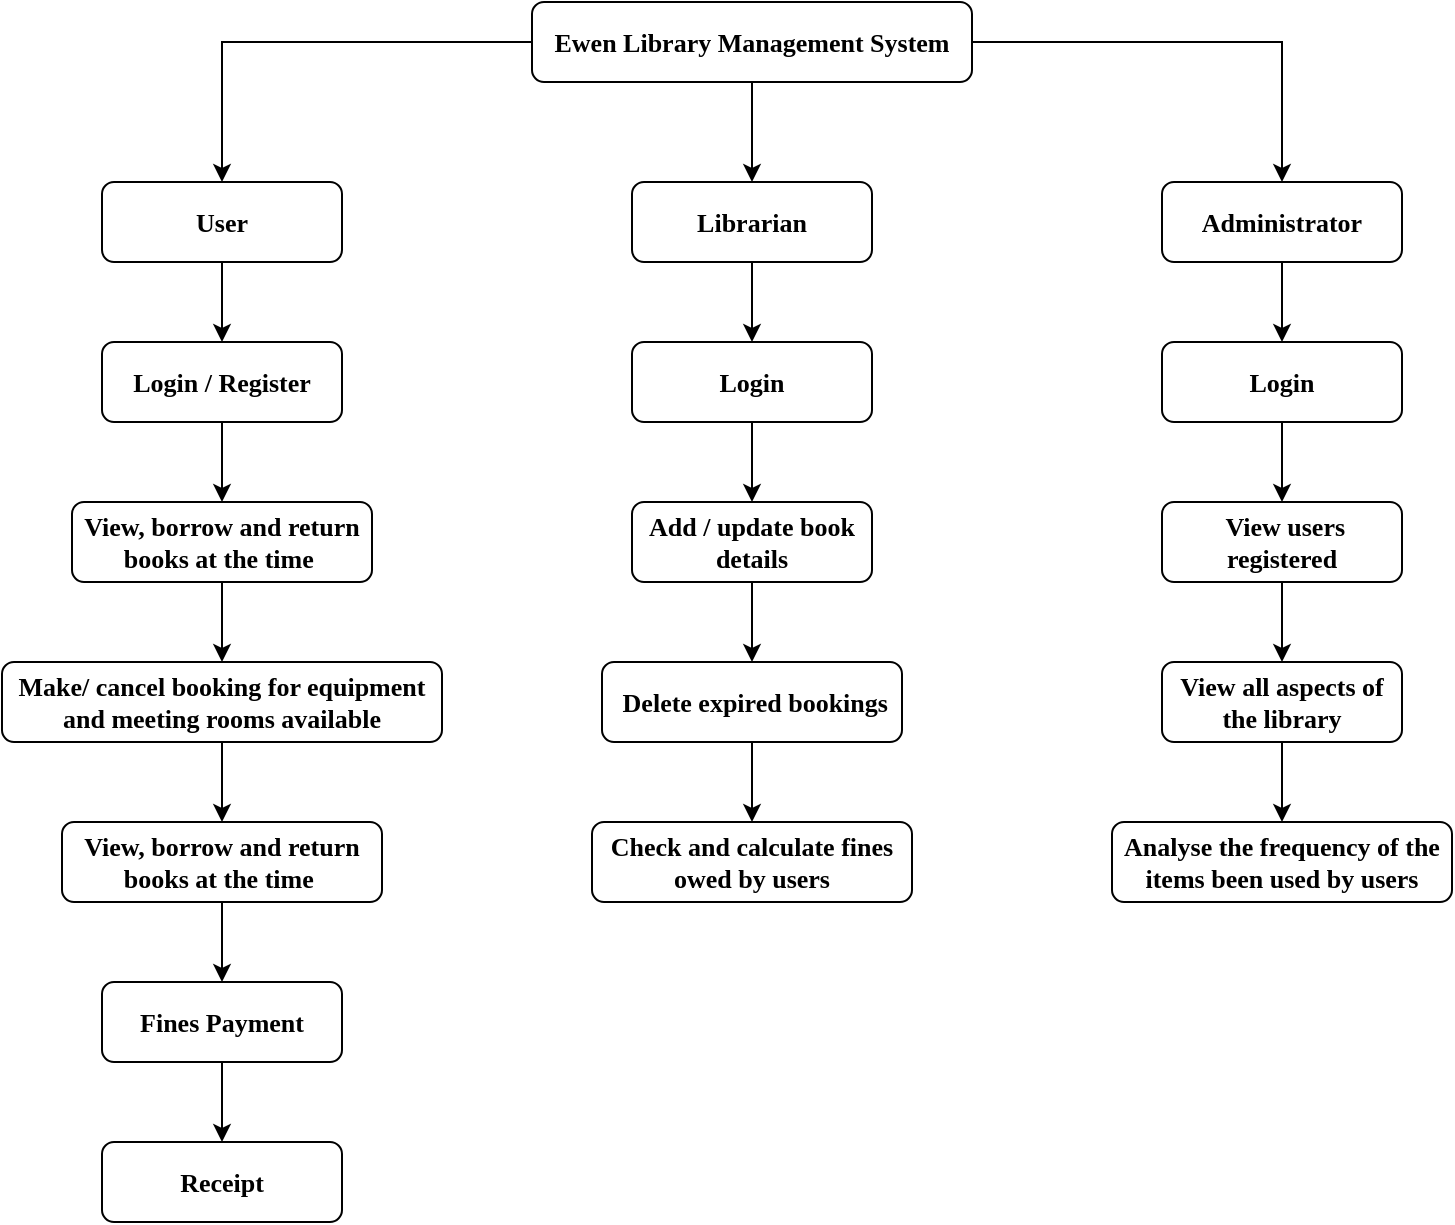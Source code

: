 <mxfile version="24.8.0">
  <diagram id="C5RBs43oDa-KdzZeNtuy" name="Page-1">
    <mxGraphModel dx="1156" dy="611" grid="1" gridSize="10" guides="1" tooltips="1" connect="1" arrows="1" fold="1" page="1" pageScale="1" pageWidth="827" pageHeight="1169" math="0" shadow="0">
      <root>
        <mxCell id="WIyWlLk6GJQsqaUBKTNV-0" />
        <mxCell id="WIyWlLk6GJQsqaUBKTNV-1" parent="WIyWlLk6GJQsqaUBKTNV-0" />
        <mxCell id="j8MlA-ELKG5osYsJ9oKs-2" style="edgeStyle=orthogonalEdgeStyle;rounded=0;orthogonalLoop=1;jettySize=auto;html=1;exitX=1;exitY=0.5;exitDx=0;exitDy=0;fontStyle=1;fontFamily=Times New Roman;fontSize=13;" edge="1" parent="WIyWlLk6GJQsqaUBKTNV-1" source="WIyWlLk6GJQsqaUBKTNV-3" target="WIyWlLk6GJQsqaUBKTNV-11">
          <mxGeometry relative="1" as="geometry" />
        </mxCell>
        <mxCell id="j8MlA-ELKG5osYsJ9oKs-3" style="edgeStyle=orthogonalEdgeStyle;rounded=0;orthogonalLoop=1;jettySize=auto;html=1;exitX=0;exitY=0.5;exitDx=0;exitDy=0;fontStyle=1;fontFamily=Times New Roman;fontSize=13;" edge="1" parent="WIyWlLk6GJQsqaUBKTNV-1" source="WIyWlLk6GJQsqaUBKTNV-3" target="WIyWlLk6GJQsqaUBKTNV-12">
          <mxGeometry relative="1" as="geometry" />
        </mxCell>
        <mxCell id="j8MlA-ELKG5osYsJ9oKs-5" value="" style="edgeStyle=orthogonalEdgeStyle;rounded=0;orthogonalLoop=1;jettySize=auto;html=1;fontStyle=1;fontFamily=Times New Roman;fontSize=13;" edge="1" parent="WIyWlLk6GJQsqaUBKTNV-1" source="WIyWlLk6GJQsqaUBKTNV-3" target="j8MlA-ELKG5osYsJ9oKs-4">
          <mxGeometry relative="1" as="geometry" />
        </mxCell>
        <mxCell id="WIyWlLk6GJQsqaUBKTNV-3" value="&lt;p class=&quot;MsoNormal&quot; style=&quot;font-size: 13px;&quot;&gt;&lt;span style=&quot;font-size: 13px;&quot;&gt;&lt;span style=&quot;font-size: 13px;&quot; lang=&quot;ms&quot;&gt;Ewen Library Management&amp;nbsp;System&lt;/span&gt;&lt;/span&gt;&lt;/p&gt;" style="rounded=1;whiteSpace=wrap;html=1;fontSize=13;glass=0;strokeWidth=1;shadow=0;align=center;fontStyle=1;fontFamily=Times New Roman;" parent="WIyWlLk6GJQsqaUBKTNV-1" vertex="1">
          <mxGeometry x="300" y="70" width="220" height="40" as="geometry" />
        </mxCell>
        <mxCell id="j8MlA-ELKG5osYsJ9oKs-11" value="" style="edgeStyle=orthogonalEdgeStyle;rounded=0;orthogonalLoop=1;jettySize=auto;html=1;fontStyle=1;fontFamily=Times New Roman;fontSize=13;" edge="1" parent="WIyWlLk6GJQsqaUBKTNV-1" source="WIyWlLk6GJQsqaUBKTNV-11" target="j8MlA-ELKG5osYsJ9oKs-10">
          <mxGeometry relative="1" as="geometry" />
        </mxCell>
        <mxCell id="WIyWlLk6GJQsqaUBKTNV-11" value="Administrator" style="rounded=1;whiteSpace=wrap;html=1;fontSize=13;glass=0;strokeWidth=1;shadow=0;fontStyle=1;fontFamily=Times New Roman;" parent="WIyWlLk6GJQsqaUBKTNV-1" vertex="1">
          <mxGeometry x="615" y="160" width="120" height="40" as="geometry" />
        </mxCell>
        <mxCell id="j8MlA-ELKG5osYsJ9oKs-7" value="" style="edgeStyle=orthogonalEdgeStyle;rounded=0;orthogonalLoop=1;jettySize=auto;html=1;fontStyle=1;fontFamily=Times New Roman;fontSize=13;" edge="1" parent="WIyWlLk6GJQsqaUBKTNV-1" source="WIyWlLk6GJQsqaUBKTNV-12" target="j8MlA-ELKG5osYsJ9oKs-6">
          <mxGeometry relative="1" as="geometry" />
        </mxCell>
        <mxCell id="WIyWlLk6GJQsqaUBKTNV-12" value="User" style="rounded=1;whiteSpace=wrap;html=1;fontSize=13;glass=0;strokeWidth=1;shadow=0;fontStyle=1;fontFamily=Times New Roman;" parent="WIyWlLk6GJQsqaUBKTNV-1" vertex="1">
          <mxGeometry x="85" y="160" width="120" height="40" as="geometry" />
        </mxCell>
        <mxCell id="j8MlA-ELKG5osYsJ9oKs-9" value="" style="edgeStyle=orthogonalEdgeStyle;rounded=0;orthogonalLoop=1;jettySize=auto;html=1;fontStyle=1;fontFamily=Times New Roman;fontSize=13;" edge="1" parent="WIyWlLk6GJQsqaUBKTNV-1" source="j8MlA-ELKG5osYsJ9oKs-4" target="j8MlA-ELKG5osYsJ9oKs-8">
          <mxGeometry relative="1" as="geometry" />
        </mxCell>
        <mxCell id="j8MlA-ELKG5osYsJ9oKs-4" value="Librarian" style="whiteSpace=wrap;html=1;rounded=1;glass=0;strokeWidth=1;shadow=0;fontStyle=1;fontFamily=Times New Roman;fontSize=13;" vertex="1" parent="WIyWlLk6GJQsqaUBKTNV-1">
          <mxGeometry x="350" y="160" width="120" height="40" as="geometry" />
        </mxCell>
        <mxCell id="j8MlA-ELKG5osYsJ9oKs-17" value="" style="edgeStyle=orthogonalEdgeStyle;rounded=0;orthogonalLoop=1;jettySize=auto;html=1;fontStyle=1;fontFamily=Times New Roman;fontSize=13;" edge="1" parent="WIyWlLk6GJQsqaUBKTNV-1" source="j8MlA-ELKG5osYsJ9oKs-6" target="j8MlA-ELKG5osYsJ9oKs-14">
          <mxGeometry relative="1" as="geometry" />
        </mxCell>
        <mxCell id="j8MlA-ELKG5osYsJ9oKs-6" value="Login / Register" style="whiteSpace=wrap;html=1;rounded=1;glass=0;strokeWidth=1;shadow=0;fontStyle=1;fontFamily=Times New Roman;fontSize=13;" vertex="1" parent="WIyWlLk6GJQsqaUBKTNV-1">
          <mxGeometry x="85" y="240" width="120" height="40" as="geometry" />
        </mxCell>
        <mxCell id="j8MlA-ELKG5osYsJ9oKs-29" value="" style="edgeStyle=orthogonalEdgeStyle;rounded=0;orthogonalLoop=1;jettySize=auto;html=1;fontStyle=1;fontFamily=Times New Roman;fontSize=13;" edge="1" parent="WIyWlLk6GJQsqaUBKTNV-1" source="j8MlA-ELKG5osYsJ9oKs-8" target="j8MlA-ELKG5osYsJ9oKs-28">
          <mxGeometry relative="1" as="geometry" />
        </mxCell>
        <mxCell id="j8MlA-ELKG5osYsJ9oKs-8" value="Login" style="whiteSpace=wrap;html=1;rounded=1;glass=0;strokeWidth=1;shadow=0;fontStyle=1;fontFamily=Times New Roman;fontSize=13;" vertex="1" parent="WIyWlLk6GJQsqaUBKTNV-1">
          <mxGeometry x="350" y="240" width="120" height="40" as="geometry" />
        </mxCell>
        <mxCell id="j8MlA-ELKG5osYsJ9oKs-16" value="" style="edgeStyle=orthogonalEdgeStyle;rounded=0;orthogonalLoop=1;jettySize=auto;html=1;fontStyle=1;fontFamily=Times New Roman;fontSize=13;" edge="1" parent="WIyWlLk6GJQsqaUBKTNV-1" source="j8MlA-ELKG5osYsJ9oKs-10" target="j8MlA-ELKG5osYsJ9oKs-15">
          <mxGeometry relative="1" as="geometry" />
        </mxCell>
        <mxCell id="j8MlA-ELKG5osYsJ9oKs-10" value="Login" style="whiteSpace=wrap;html=1;rounded=1;glass=0;strokeWidth=1;shadow=0;fontStyle=1;fontFamily=Times New Roman;fontSize=13;" vertex="1" parent="WIyWlLk6GJQsqaUBKTNV-1">
          <mxGeometry x="615" y="240" width="120" height="40" as="geometry" />
        </mxCell>
        <mxCell id="j8MlA-ELKG5osYsJ9oKs-25" value="" style="edgeStyle=orthogonalEdgeStyle;rounded=0;orthogonalLoop=1;jettySize=auto;html=1;fontStyle=1;fontFamily=Times New Roman;fontSize=13;" edge="1" parent="WIyWlLk6GJQsqaUBKTNV-1" source="j8MlA-ELKG5osYsJ9oKs-12" target="j8MlA-ELKG5osYsJ9oKs-24">
          <mxGeometry relative="1" as="geometry" />
        </mxCell>
        <mxCell id="j8MlA-ELKG5osYsJ9oKs-12" value="&amp;nbsp;Delete expired bookings" style="whiteSpace=wrap;html=1;rounded=1;glass=0;strokeWidth=1;shadow=0;fontStyle=1;fontFamily=Times New Roman;fontSize=13;" vertex="1" parent="WIyWlLk6GJQsqaUBKTNV-1">
          <mxGeometry x="335" y="400" width="150" height="40" as="geometry" />
        </mxCell>
        <mxCell id="j8MlA-ELKG5osYsJ9oKs-19" value="" style="edgeStyle=orthogonalEdgeStyle;rounded=0;orthogonalLoop=1;jettySize=auto;html=1;fontStyle=1;fontFamily=Times New Roman;fontSize=13;" edge="1" parent="WIyWlLk6GJQsqaUBKTNV-1" source="j8MlA-ELKG5osYsJ9oKs-14" target="j8MlA-ELKG5osYsJ9oKs-18">
          <mxGeometry relative="1" as="geometry" />
        </mxCell>
        <mxCell id="j8MlA-ELKG5osYsJ9oKs-14" value="View, borrow and return&lt;br style=&quot;font-size: 13px;&quot;&gt;books at the time&amp;nbsp;" style="whiteSpace=wrap;html=1;rounded=1;glass=0;strokeWidth=1;shadow=0;fontStyle=1;fontFamily=Times New Roman;fontSize=13;" vertex="1" parent="WIyWlLk6GJQsqaUBKTNV-1">
          <mxGeometry x="70" y="320" width="150" height="40" as="geometry" />
        </mxCell>
        <mxCell id="j8MlA-ELKG5osYsJ9oKs-38" value="" style="edgeStyle=orthogonalEdgeStyle;rounded=0;orthogonalLoop=1;jettySize=auto;html=1;" edge="1" parent="WIyWlLk6GJQsqaUBKTNV-1" source="j8MlA-ELKG5osYsJ9oKs-15" target="j8MlA-ELKG5osYsJ9oKs-37">
          <mxGeometry relative="1" as="geometry" />
        </mxCell>
        <mxCell id="j8MlA-ELKG5osYsJ9oKs-15" value="&amp;nbsp;View users registered" style="whiteSpace=wrap;html=1;rounded=1;glass=0;strokeWidth=1;shadow=0;fontStyle=1;fontFamily=Times New Roman;fontSize=13;" vertex="1" parent="WIyWlLk6GJQsqaUBKTNV-1">
          <mxGeometry x="615" y="320" width="120" height="40" as="geometry" />
        </mxCell>
        <mxCell id="j8MlA-ELKG5osYsJ9oKs-21" value="" style="edgeStyle=orthogonalEdgeStyle;rounded=0;orthogonalLoop=1;jettySize=auto;html=1;fontStyle=1;fontFamily=Times New Roman;fontSize=13;" edge="1" parent="WIyWlLk6GJQsqaUBKTNV-1" source="j8MlA-ELKG5osYsJ9oKs-18" target="j8MlA-ELKG5osYsJ9oKs-20">
          <mxGeometry relative="1" as="geometry" />
        </mxCell>
        <mxCell id="j8MlA-ELKG5osYsJ9oKs-18" value="Make/ cancel booking for equipment and meeting rooms available" style="whiteSpace=wrap;html=1;rounded=1;glass=0;strokeWidth=1;shadow=0;fontStyle=1;fontFamily=Times New Roman;fontSize=13;" vertex="1" parent="WIyWlLk6GJQsqaUBKTNV-1">
          <mxGeometry x="35" y="400" width="220" height="40" as="geometry" />
        </mxCell>
        <mxCell id="j8MlA-ELKG5osYsJ9oKs-32" value="" style="edgeStyle=orthogonalEdgeStyle;rounded=0;orthogonalLoop=1;jettySize=auto;html=1;fontStyle=1;fontFamily=Times New Roman;fontSize=13;" edge="1" parent="WIyWlLk6GJQsqaUBKTNV-1" source="j8MlA-ELKG5osYsJ9oKs-20" target="j8MlA-ELKG5osYsJ9oKs-31">
          <mxGeometry relative="1" as="geometry" />
        </mxCell>
        <mxCell id="j8MlA-ELKG5osYsJ9oKs-20" value="View, borrow and return &lt;br style=&quot;font-size: 13px;&quot;&gt;books at the time&amp;nbsp;" style="whiteSpace=wrap;html=1;rounded=1;glass=0;strokeWidth=1;shadow=0;fontStyle=1;fontFamily=Times New Roman;fontSize=13;" vertex="1" parent="WIyWlLk6GJQsqaUBKTNV-1">
          <mxGeometry x="65" y="480" width="160" height="40" as="geometry" />
        </mxCell>
        <mxCell id="j8MlA-ELKG5osYsJ9oKs-22" value="Analyse the frequency of the &lt;br style=&quot;font-size: 13px;&quot;&gt;items been used by users" style="whiteSpace=wrap;html=1;rounded=1;glass=0;strokeWidth=1;shadow=0;fontStyle=1;fontFamily=Times New Roman;fontSize=13;" vertex="1" parent="WIyWlLk6GJQsqaUBKTNV-1">
          <mxGeometry x="590" y="480" width="170" height="40" as="geometry" />
        </mxCell>
        <mxCell id="j8MlA-ELKG5osYsJ9oKs-24" value="Check and calculate fines owed by users" style="whiteSpace=wrap;html=1;rounded=1;glass=0;strokeWidth=1;shadow=0;fontStyle=1;fontFamily=Times New Roman;fontSize=13;" vertex="1" parent="WIyWlLk6GJQsqaUBKTNV-1">
          <mxGeometry x="330" y="480" width="160" height="40" as="geometry" />
        </mxCell>
        <mxCell id="j8MlA-ELKG5osYsJ9oKs-30" value="" style="edgeStyle=orthogonalEdgeStyle;rounded=0;orthogonalLoop=1;jettySize=auto;html=1;fontStyle=1;fontFamily=Times New Roman;fontSize=13;" edge="1" parent="WIyWlLk6GJQsqaUBKTNV-1" source="j8MlA-ELKG5osYsJ9oKs-28" target="j8MlA-ELKG5osYsJ9oKs-12">
          <mxGeometry relative="1" as="geometry" />
        </mxCell>
        <mxCell id="j8MlA-ELKG5osYsJ9oKs-28" value="Add / update book details" style="whiteSpace=wrap;html=1;rounded=1;glass=0;strokeWidth=1;shadow=0;fontStyle=1;fontFamily=Times New Roman;fontSize=13;" vertex="1" parent="WIyWlLk6GJQsqaUBKTNV-1">
          <mxGeometry x="350" y="320" width="120" height="40" as="geometry" />
        </mxCell>
        <mxCell id="j8MlA-ELKG5osYsJ9oKs-34" value="" style="edgeStyle=orthogonalEdgeStyle;rounded=0;orthogonalLoop=1;jettySize=auto;html=1;fontStyle=1;fontFamily=Times New Roman;fontSize=13;" edge="1" parent="WIyWlLk6GJQsqaUBKTNV-1" source="j8MlA-ELKG5osYsJ9oKs-31" target="j8MlA-ELKG5osYsJ9oKs-33">
          <mxGeometry relative="1" as="geometry" />
        </mxCell>
        <mxCell id="j8MlA-ELKG5osYsJ9oKs-31" value="Fines Payment" style="whiteSpace=wrap;html=1;rounded=1;glass=0;strokeWidth=1;shadow=0;fontStyle=1;fontFamily=Times New Roman;fontSize=13;" vertex="1" parent="WIyWlLk6GJQsqaUBKTNV-1">
          <mxGeometry x="85" y="560" width="120" height="40" as="geometry" />
        </mxCell>
        <mxCell id="j8MlA-ELKG5osYsJ9oKs-33" value="Receipt" style="whiteSpace=wrap;html=1;rounded=1;glass=0;strokeWidth=1;shadow=0;fontStyle=1;fontFamily=Times New Roman;fontSize=13;" vertex="1" parent="WIyWlLk6GJQsqaUBKTNV-1">
          <mxGeometry x="85" y="640" width="120" height="40" as="geometry" />
        </mxCell>
        <mxCell id="j8MlA-ELKG5osYsJ9oKs-39" value="" style="edgeStyle=orthogonalEdgeStyle;rounded=0;orthogonalLoop=1;jettySize=auto;html=1;" edge="1" parent="WIyWlLk6GJQsqaUBKTNV-1" source="j8MlA-ELKG5osYsJ9oKs-37" target="j8MlA-ELKG5osYsJ9oKs-22">
          <mxGeometry relative="1" as="geometry" />
        </mxCell>
        <mxCell id="j8MlA-ELKG5osYsJ9oKs-37" value="View all aspects of the library" style="whiteSpace=wrap;html=1;fontSize=13;fontFamily=Times New Roman;rounded=1;glass=0;strokeWidth=1;shadow=0;fontStyle=1;" vertex="1" parent="WIyWlLk6GJQsqaUBKTNV-1">
          <mxGeometry x="615" y="400" width="120" height="40" as="geometry" />
        </mxCell>
      </root>
    </mxGraphModel>
  </diagram>
</mxfile>

